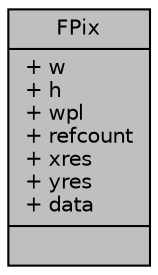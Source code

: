 digraph "FPix"
{
 // LATEX_PDF_SIZE
  edge [fontname="Helvetica",fontsize="10",labelfontname="Helvetica",labelfontsize="10"];
  node [fontname="Helvetica",fontsize="10",shape=record];
  Node1 [label="{FPix\n|+ w\l+ h\l+ wpl\l+ refcount\l+ xres\l+ yres\l+ data\l|}",height=0.2,width=0.4,color="black", fillcolor="grey75", style="filled", fontcolor="black",tooltip=" "];
}
